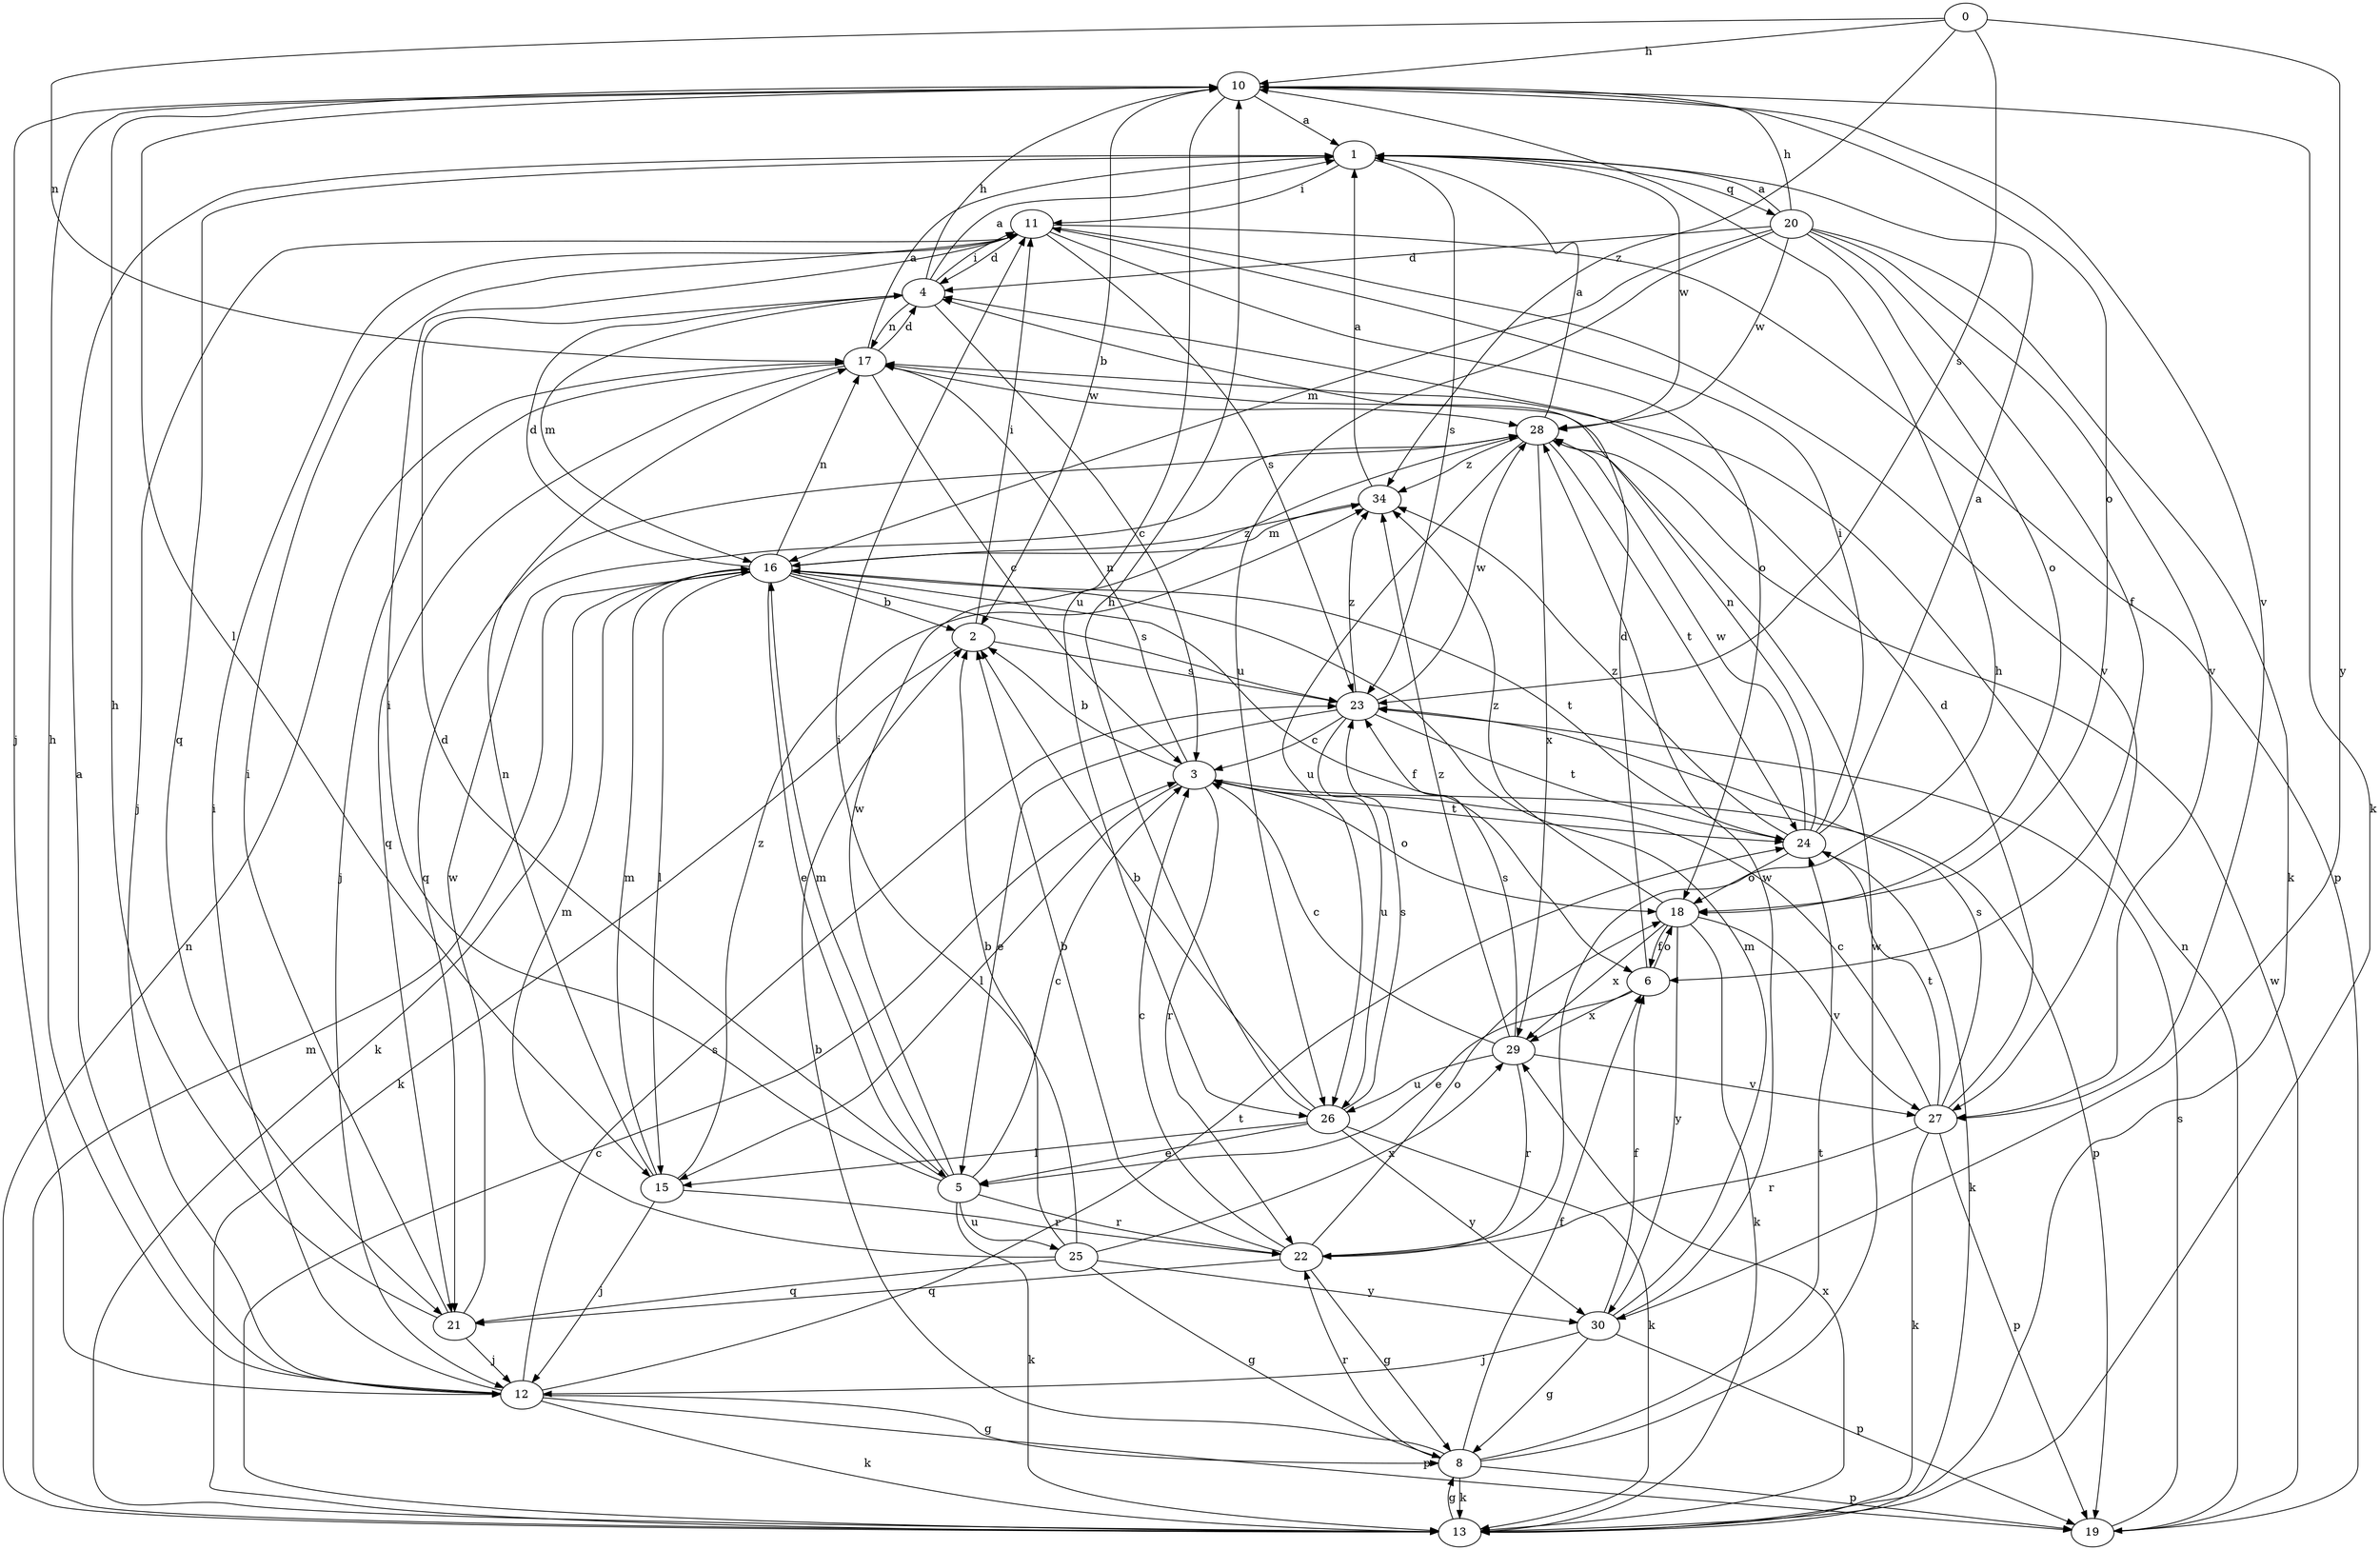 strict digraph  {
0;
1;
2;
3;
4;
5;
6;
8;
10;
11;
12;
13;
15;
16;
17;
18;
19;
20;
21;
22;
23;
24;
25;
26;
27;
28;
29;
30;
34;
0 -> 10  [label=h];
0 -> 17  [label=n];
0 -> 23  [label=s];
0 -> 30  [label=y];
0 -> 34  [label=z];
1 -> 11  [label=i];
1 -> 20  [label=q];
1 -> 21  [label=q];
1 -> 23  [label=s];
1 -> 28  [label=w];
2 -> 11  [label=i];
2 -> 13  [label=k];
2 -> 23  [label=s];
3 -> 2  [label=b];
3 -> 15  [label=l];
3 -> 17  [label=n];
3 -> 18  [label=o];
3 -> 19  [label=p];
3 -> 22  [label=r];
3 -> 24  [label=t];
4 -> 1  [label=a];
4 -> 3  [label=c];
4 -> 10  [label=h];
4 -> 11  [label=i];
4 -> 16  [label=m];
4 -> 17  [label=n];
5 -> 3  [label=c];
5 -> 4  [label=d];
5 -> 11  [label=i];
5 -> 13  [label=k];
5 -> 16  [label=m];
5 -> 22  [label=r];
5 -> 25  [label=u];
5 -> 28  [label=w];
6 -> 4  [label=d];
6 -> 5  [label=e];
6 -> 18  [label=o];
6 -> 29  [label=x];
8 -> 2  [label=b];
8 -> 6  [label=f];
8 -> 13  [label=k];
8 -> 19  [label=p];
8 -> 22  [label=r];
8 -> 24  [label=t];
8 -> 28  [label=w];
10 -> 1  [label=a];
10 -> 2  [label=b];
10 -> 12  [label=j];
10 -> 13  [label=k];
10 -> 15  [label=l];
10 -> 18  [label=o];
10 -> 26  [label=u];
10 -> 27  [label=v];
11 -> 4  [label=d];
11 -> 12  [label=j];
11 -> 18  [label=o];
11 -> 19  [label=p];
11 -> 23  [label=s];
11 -> 27  [label=v];
12 -> 1  [label=a];
12 -> 8  [label=g];
12 -> 10  [label=h];
12 -> 11  [label=i];
12 -> 13  [label=k];
12 -> 19  [label=p];
12 -> 23  [label=s];
12 -> 24  [label=t];
13 -> 3  [label=c];
13 -> 8  [label=g];
13 -> 16  [label=m];
13 -> 17  [label=n];
13 -> 29  [label=x];
15 -> 12  [label=j];
15 -> 16  [label=m];
15 -> 17  [label=n];
15 -> 22  [label=r];
15 -> 34  [label=z];
16 -> 2  [label=b];
16 -> 4  [label=d];
16 -> 5  [label=e];
16 -> 6  [label=f];
16 -> 13  [label=k];
16 -> 15  [label=l];
16 -> 17  [label=n];
16 -> 23  [label=s];
16 -> 24  [label=t];
16 -> 34  [label=z];
17 -> 1  [label=a];
17 -> 3  [label=c];
17 -> 4  [label=d];
17 -> 12  [label=j];
17 -> 21  [label=q];
17 -> 28  [label=w];
18 -> 6  [label=f];
18 -> 13  [label=k];
18 -> 27  [label=v];
18 -> 29  [label=x];
18 -> 30  [label=y];
18 -> 34  [label=z];
19 -> 17  [label=n];
19 -> 23  [label=s];
19 -> 28  [label=w];
20 -> 1  [label=a];
20 -> 4  [label=d];
20 -> 6  [label=f];
20 -> 10  [label=h];
20 -> 13  [label=k];
20 -> 16  [label=m];
20 -> 18  [label=o];
20 -> 26  [label=u];
20 -> 27  [label=v];
20 -> 28  [label=w];
21 -> 10  [label=h];
21 -> 11  [label=i];
21 -> 12  [label=j];
21 -> 28  [label=w];
22 -> 2  [label=b];
22 -> 3  [label=c];
22 -> 8  [label=g];
22 -> 10  [label=h];
22 -> 18  [label=o];
22 -> 21  [label=q];
23 -> 3  [label=c];
23 -> 5  [label=e];
23 -> 24  [label=t];
23 -> 26  [label=u];
23 -> 28  [label=w];
23 -> 34  [label=z];
24 -> 1  [label=a];
24 -> 11  [label=i];
24 -> 13  [label=k];
24 -> 17  [label=n];
24 -> 18  [label=o];
24 -> 28  [label=w];
24 -> 34  [label=z];
25 -> 2  [label=b];
25 -> 8  [label=g];
25 -> 11  [label=i];
25 -> 16  [label=m];
25 -> 21  [label=q];
25 -> 29  [label=x];
25 -> 30  [label=y];
26 -> 2  [label=b];
26 -> 5  [label=e];
26 -> 10  [label=h];
26 -> 13  [label=k];
26 -> 15  [label=l];
26 -> 23  [label=s];
26 -> 30  [label=y];
27 -> 3  [label=c];
27 -> 4  [label=d];
27 -> 13  [label=k];
27 -> 19  [label=p];
27 -> 22  [label=r];
27 -> 23  [label=s];
27 -> 24  [label=t];
28 -> 1  [label=a];
28 -> 21  [label=q];
28 -> 24  [label=t];
28 -> 26  [label=u];
28 -> 29  [label=x];
28 -> 34  [label=z];
29 -> 3  [label=c];
29 -> 22  [label=r];
29 -> 23  [label=s];
29 -> 26  [label=u];
29 -> 27  [label=v];
29 -> 34  [label=z];
30 -> 6  [label=f];
30 -> 8  [label=g];
30 -> 12  [label=j];
30 -> 16  [label=m];
30 -> 19  [label=p];
30 -> 28  [label=w];
34 -> 1  [label=a];
34 -> 16  [label=m];
}
